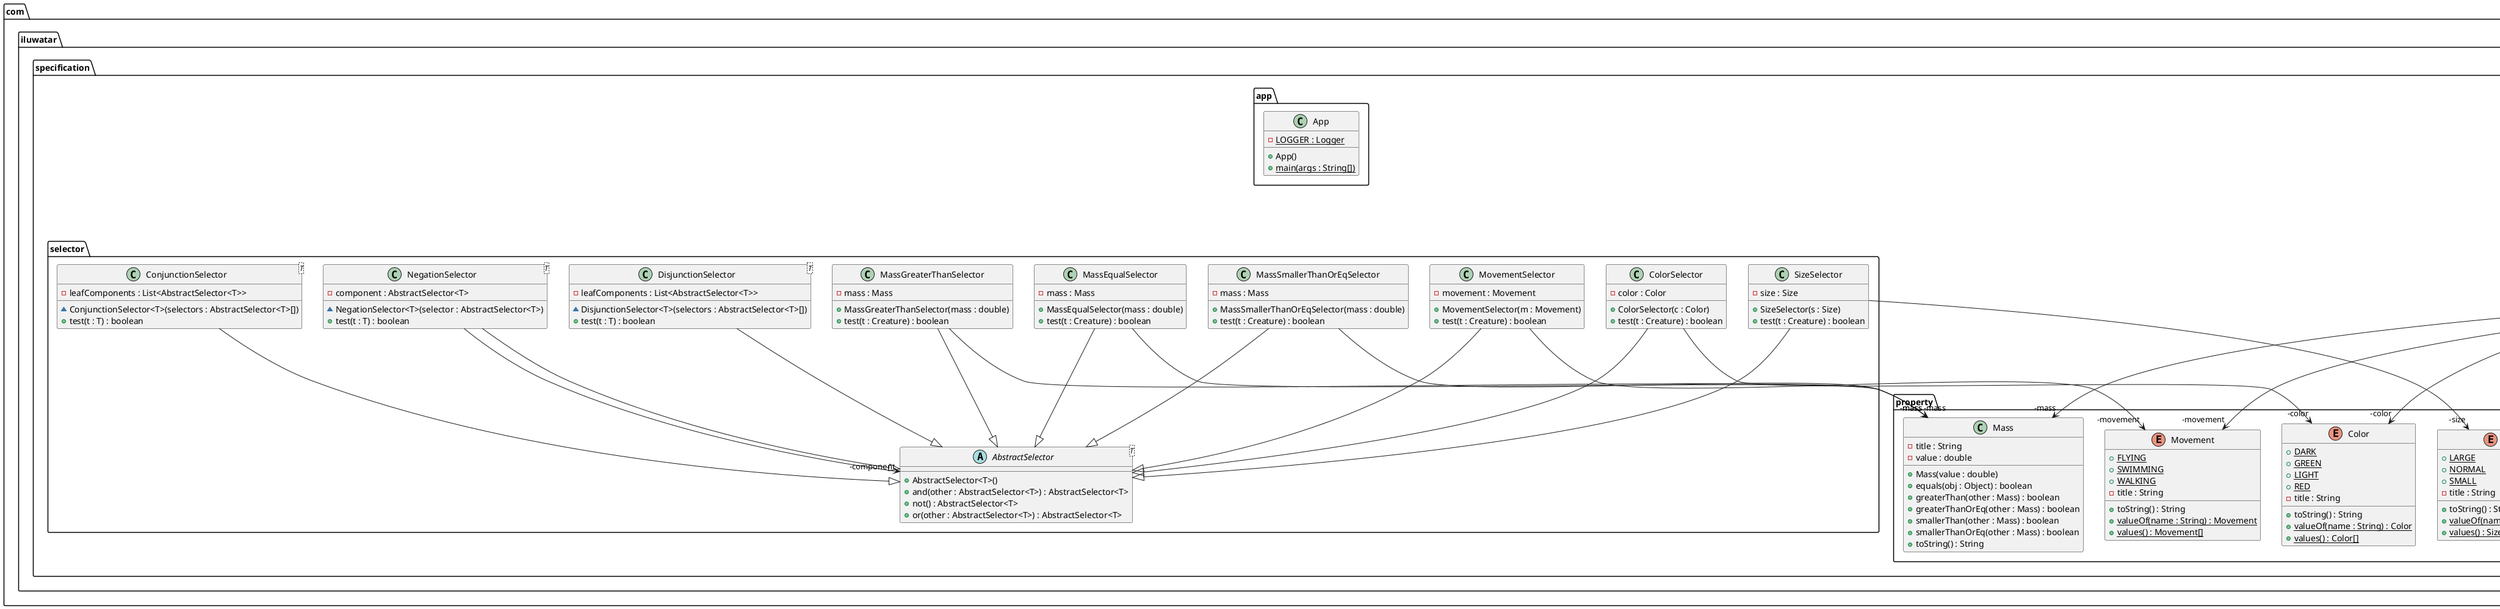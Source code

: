 @startuml
package com.iluwatar.specification.creature {
  abstract class AbstractCreature {
    - color : Color
    - mass : Mass
    - movement : Movement
    - name : String
    - size : Size
    + AbstractCreature(name : String, size : Size, movement : Movement, color : Color, mass : Mass)
    + getColor() : Color
    + getMass() : Mass
    + getMovement() : Movement
    + getName() : String
    + getSize() : Size
    + toString() : String
  }
  interface Creature {
    + getColor() : Color {abstract}
    + getMass() : Mass {abstract}
    + getMovement() : Movement {abstract}
    + getName() : String {abstract}
    + getSize() : Size {abstract}
  }
  class Dragon {
    + Dragon()
    + Dragon(mass : Mass)
  }
  class Goblin {
    + Goblin()
    + Goblin(mass : Mass)
  }
  class KillerBee {
    + KillerBee()
    + KillerBee(mass : Mass)
  }
  class Octopus {
    + Octopus()
    + Octopus(mass : Mass)
  }
  class Shark {
    + Shark()
    + Shark(mass : Mass)
  }
  class Troll {
    + Troll()
    + Troll(mass : Mass)
  }
}
package com.iluwatar.specification.property {
  enum Color {
    + DARK {static}
    + GREEN {static}
    + LIGHT {static}
    + RED {static}
    - title : String
    + toString() : String
    + valueOf(name : String) : Color {static}
    + values() : Color[] {static}
  }
  class Mass {
    - title : String
    - value : double
    + Mass(value : double)
    + equals(obj : Object) : boolean
    + greaterThan(other : Mass) : boolean
    + greaterThanOrEq(other : Mass) : boolean
    + smallerThan(other : Mass) : boolean
    + smallerThanOrEq(other : Mass) : boolean
    + toString() : String
  }
  enum Movement {
    + FLYING {static}
    + SWIMMING {static}
    + WALKING {static}
    - title : String
    + toString() : String
    + valueOf(name : String) : Movement {static}
    + values() : Movement[] {static}
  }
  enum Size {
    + LARGE {static}
    + NORMAL {static}
    + SMALL {static}
    - title : String
    + toString() : String
    + valueOf(name : String) : Size {static}
    + values() : Size[] {static}
  }
}
package com.iluwatar.specification.selector {
  abstract class AbstractSelector<T> {
    + AbstractSelector<T>()
    + and(other : AbstractSelector<T>) : AbstractSelector<T>
    + not() : AbstractSelector<T>
    + or(other : AbstractSelector<T>) : AbstractSelector<T>
  }
  class ColorSelector {
    - color : Color
    + ColorSelector(c : Color)
    + test(t : Creature) : boolean
  }
  class ConjunctionSelector<T> {
    - leafComponents : List<AbstractSelector<T>>
    ~ ConjunctionSelector<T>(selectors : AbstractSelector<T>[])
    + test(t : T) : boolean
  }
  class DisjunctionSelector<T> {
    - leafComponents : List<AbstractSelector<T>>
    ~ DisjunctionSelector<T>(selectors : AbstractSelector<T>[])
    + test(t : T) : boolean
  }
  class MassEqualSelector {
    - mass : Mass
    + MassEqualSelector(mass : double)
    + test(t : Creature) : boolean
  }
  class MassGreaterThanSelector {
    - mass : Mass
    + MassGreaterThanSelector(mass : double)
    + test(t : Creature) : boolean
  }
  class MassSmallerThanOrEqSelector {
    - mass : Mass
    + MassSmallerThanOrEqSelector(mass : double)
    + test(t : Creature) : boolean
  }
  class MovementSelector {
    - movement : Movement
    + MovementSelector(m : Movement)
    + test(t : Creature) : boolean
  }
  class NegationSelector<T> {
    - component : AbstractSelector<T>
    ~ NegationSelector<T>(selector : AbstractSelector<T>)
    + test(t : T) : boolean
  }
  class SizeSelector {
    - size : Size
    + SizeSelector(s : Size)
    + test(t : Creature) : boolean
  }
}
package com.iluwatar.specification.app {
  class App {
    - LOGGER : Logger {static}
    + App()
    + main(args : String[]) {static}
  }
}
SizeSelector -->  "-size" Size
AbstractCreature -->  "-mass" Mass
MassEqualSelector -->  "-mass" Mass
AbstractCreature -->  "-color" Color
MassGreaterThanSelector -->  "-mass" Mass
MovementSelector -->  "-movement" Movement
NegationSelector -->  "-component" AbstractSelector
AbstractCreature -->  "-movement" Movement
MassSmallerThanOrEqSelector -->  "-mass" Mass
AbstractCreature -->  "-size" Size
ColorSelector -->  "-color" Color
AbstractCreature ..|> Creature 
Dragon --|> AbstractCreature 
Goblin --|> AbstractCreature 
KillerBee --|> AbstractCreature 
Octopus --|> AbstractCreature 
Shark --|> AbstractCreature 
Troll --|> AbstractCreature 
ColorSelector --|> AbstractSelector 
ConjunctionSelector --|> AbstractSelector 
DisjunctionSelector --|> AbstractSelector 
MassEqualSelector --|> AbstractSelector 
MassGreaterThanSelector --|> AbstractSelector 
MassSmallerThanOrEqSelector --|> AbstractSelector 
MovementSelector --|> AbstractSelector 
NegationSelector --|> AbstractSelector 
SizeSelector --|> AbstractSelector 
@enduml